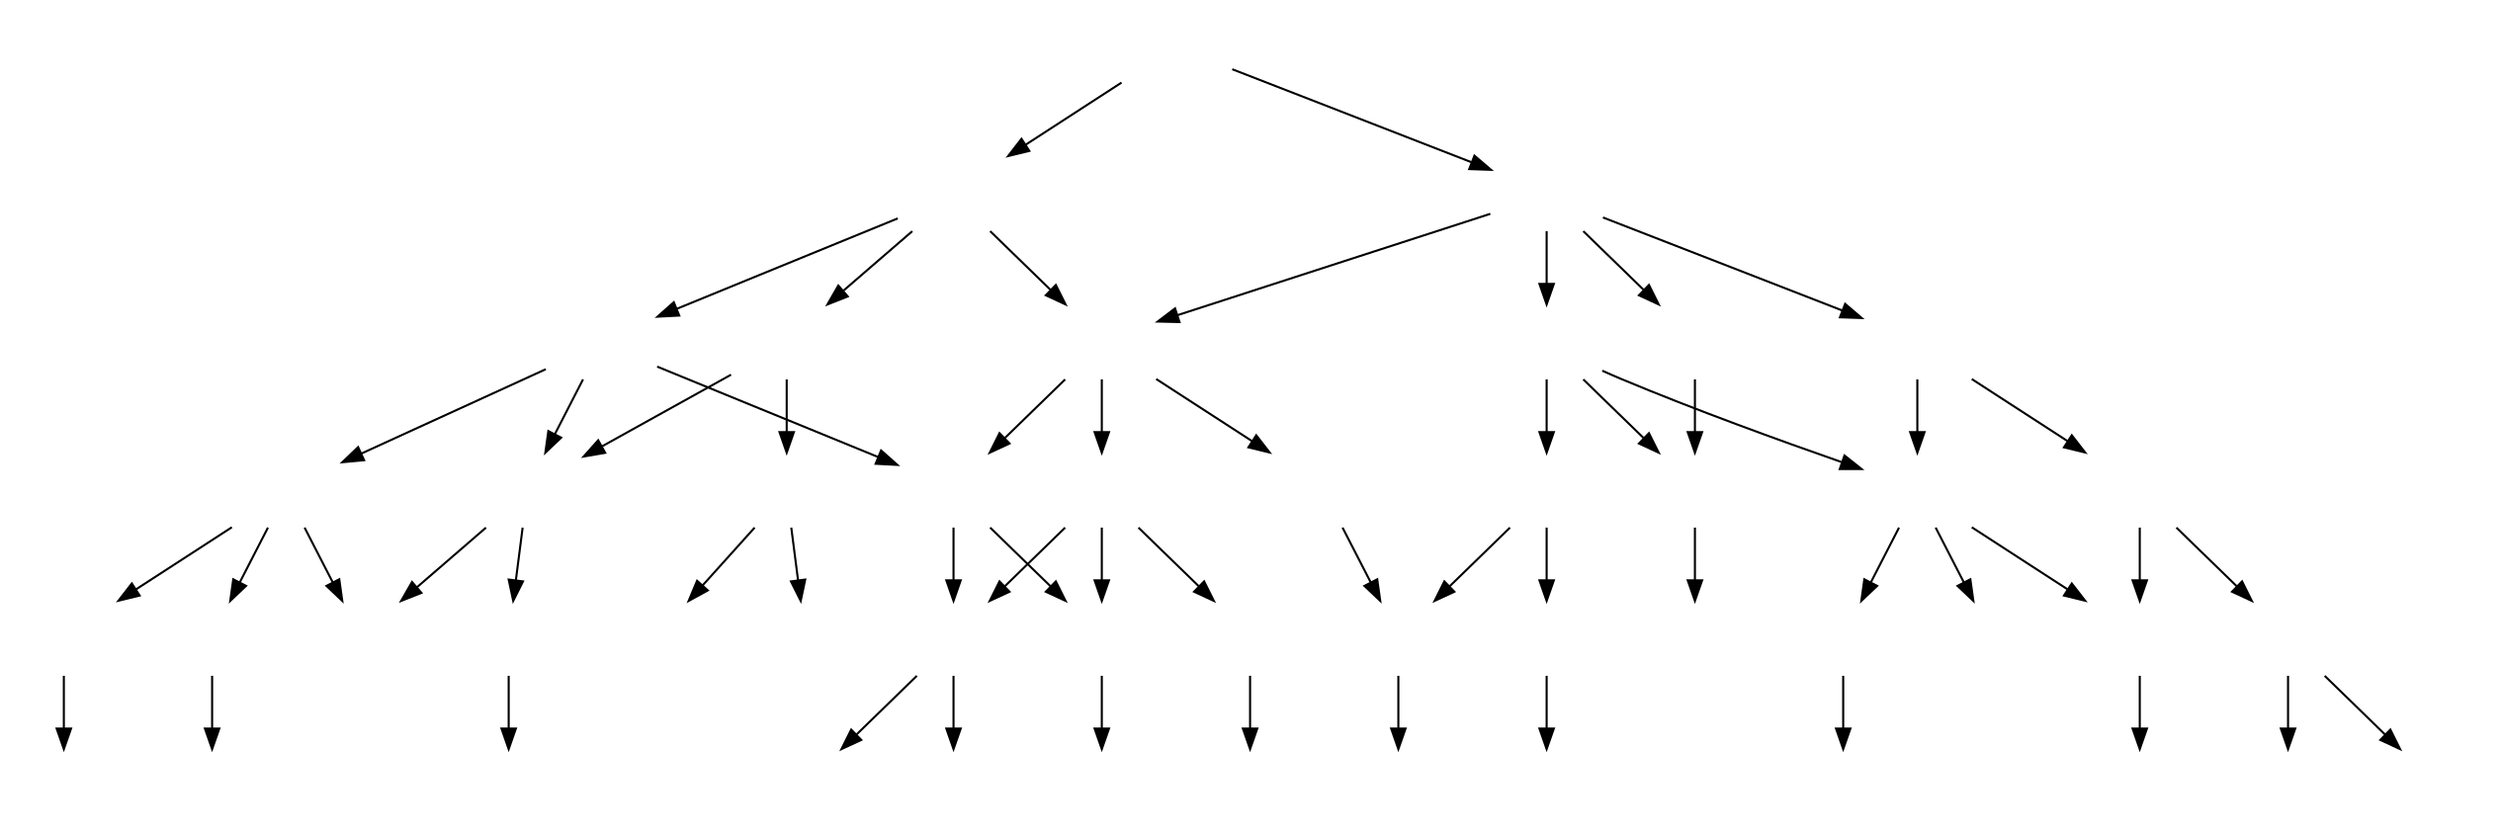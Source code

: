 digraph {
  labelloc="b";
  1 -> {
    11;
    12;

  };
  11 -> {
    111;
    112;
    113;

  };
  12 -> {
    113;
    122;
    123;
    124;

  };
  111 -> {
    1111;
    1112;
    1131;

  };
  112 -> {
    1112;
    1122;

  };
  113 -> {
    1131;
    1132;
    1133;

  };
  123 -> {
    1224;

  };
  122 -> {
    1221;
    1223;
    1224;

  };
  124 -> {
    1223;
    1241;

  };
  1111 -> {
    11111;
    11112;
    11113;

  };
  1112 -> {
    11113;
    11122;

  };
  1122 -> 11221;
  1122 -> 11222;
  1221 -> 11331;
  1221 -> 12212;
  1131 -> {
    11311;
    11312;

  };
  1132 -> {
    11321;
    11311;
    11312;

  };
  1133 -> {
    11331;

  };
  1223 -> {
    12231;
    12232;
    12234;

  };
  1224 -> 12241;
  1241 -> {
    12234;
    12412;

  };
  11111 -> 111111;
  11112 -> 111121;
  11122 -> 111221;
  11311 -> {113111 113112};
  11312 -> 113121;
  11321 -> 113211;
  11331 -> 113311;
  12212 -> 122121;
  12231 -> 122311;
  12234 -> 122341;
  12412 -> {
    124121;
    124122;

  };
  1 [label="", shape="plaintext", image="1.png"];
  11 [label="", shape="plaintext", image="11.png"];
  111 [label="", shape="plaintext", image="111.png"];
  1111 [label="", shape="plaintext", image="1111.png"];
  11111 [label="", shape="plaintext", image="11111.png"];
  111111 [label="", shape="plaintext", image="111111.png"];
  11112 [label="", shape="plaintext", image="11112.png"];
  111121 [label="", shape="plaintext", image="111121.png"];
  11113 [label="", shape="plaintext", image="11113.png"];
  1112 [label="", shape="plaintext", image="1112.png"];
  11122 [label="", shape="plaintext", image="11122.png"];
  111221 [label="", shape="plaintext", image="111221.png"];
  112 [label="", shape="plaintext", image="112.png"];
  1122 [label="", shape="plaintext", image="1122.png"];
  11221 [label="", shape="plaintext", image="11221X.png"];
  11222 [label="", shape="plaintext", image="11222X.png"];
  113 [label="", shape="plaintext", image="113.png"];
  1131 [label="", shape="plaintext", image="1131.png"];
  11311 [label="", shape="plaintext", image="11311.png"];
  113111 [label="", shape="plaintext", image="113111.png"];
  11312 [label="", shape="plaintext", image="11312.png"];
  113121 [label="", shape="plaintext", image="113121.png"];
  1132 [label="", shape="plaintext", image="1132.png"];
  11321 [label="", shape="plaintext", image="11321.png"];
  113211 [label="", shape="plaintext", image="113211.png"];
  1133 [label="", shape="plaintext", image="1133.png"];
  11331 [label="", shape="plaintext", image="11331.png"];
  113311 [label="", shape="plaintext", image="113311.png"];
  12 [label="", shape="plaintext", image="12.png"];
  122 [label="", shape="plaintext", image="122.png"];
  1221 [label="", shape="plaintext", image="1221.png"];
  12212 [label="", shape="plaintext", image="12212.png"];
  122121 [label="", shape="plaintext", image="122121.png"];
  1224 [label="", shape="plaintext", image="1224.png"];
  12241 [label="", shape="plaintext", image="12241.png"];
  1223 [label="", shape="plaintext", image="1223.png"];
  12231 [label="", shape="plaintext", image="12231.png"];
  122311 [label="", shape="plaintext", image="122311.png"];
  12232 [label="", shape="plaintext", image="12232.png"];
  123 [label="", shape="plaintext", image="123.png"];
  124 [label="", shape="plaintext", image="124.png"];
  1241 [label="", shape="plaintext", image="1241.png"];
  12412 [label="", shape="plaintext", image="12412.png"];
  124121 [label="", shape="plaintext", image="124121.png"];
  12234 [label="", shape="plaintext", image="12234.png"];
  122341 [label="", shape="plaintext", image="122341.png"];
  124122 [label="", shape="plaintext", image="124122.png"];
  113112 [label="", shape="plaintext", image="113112.png"];

}

